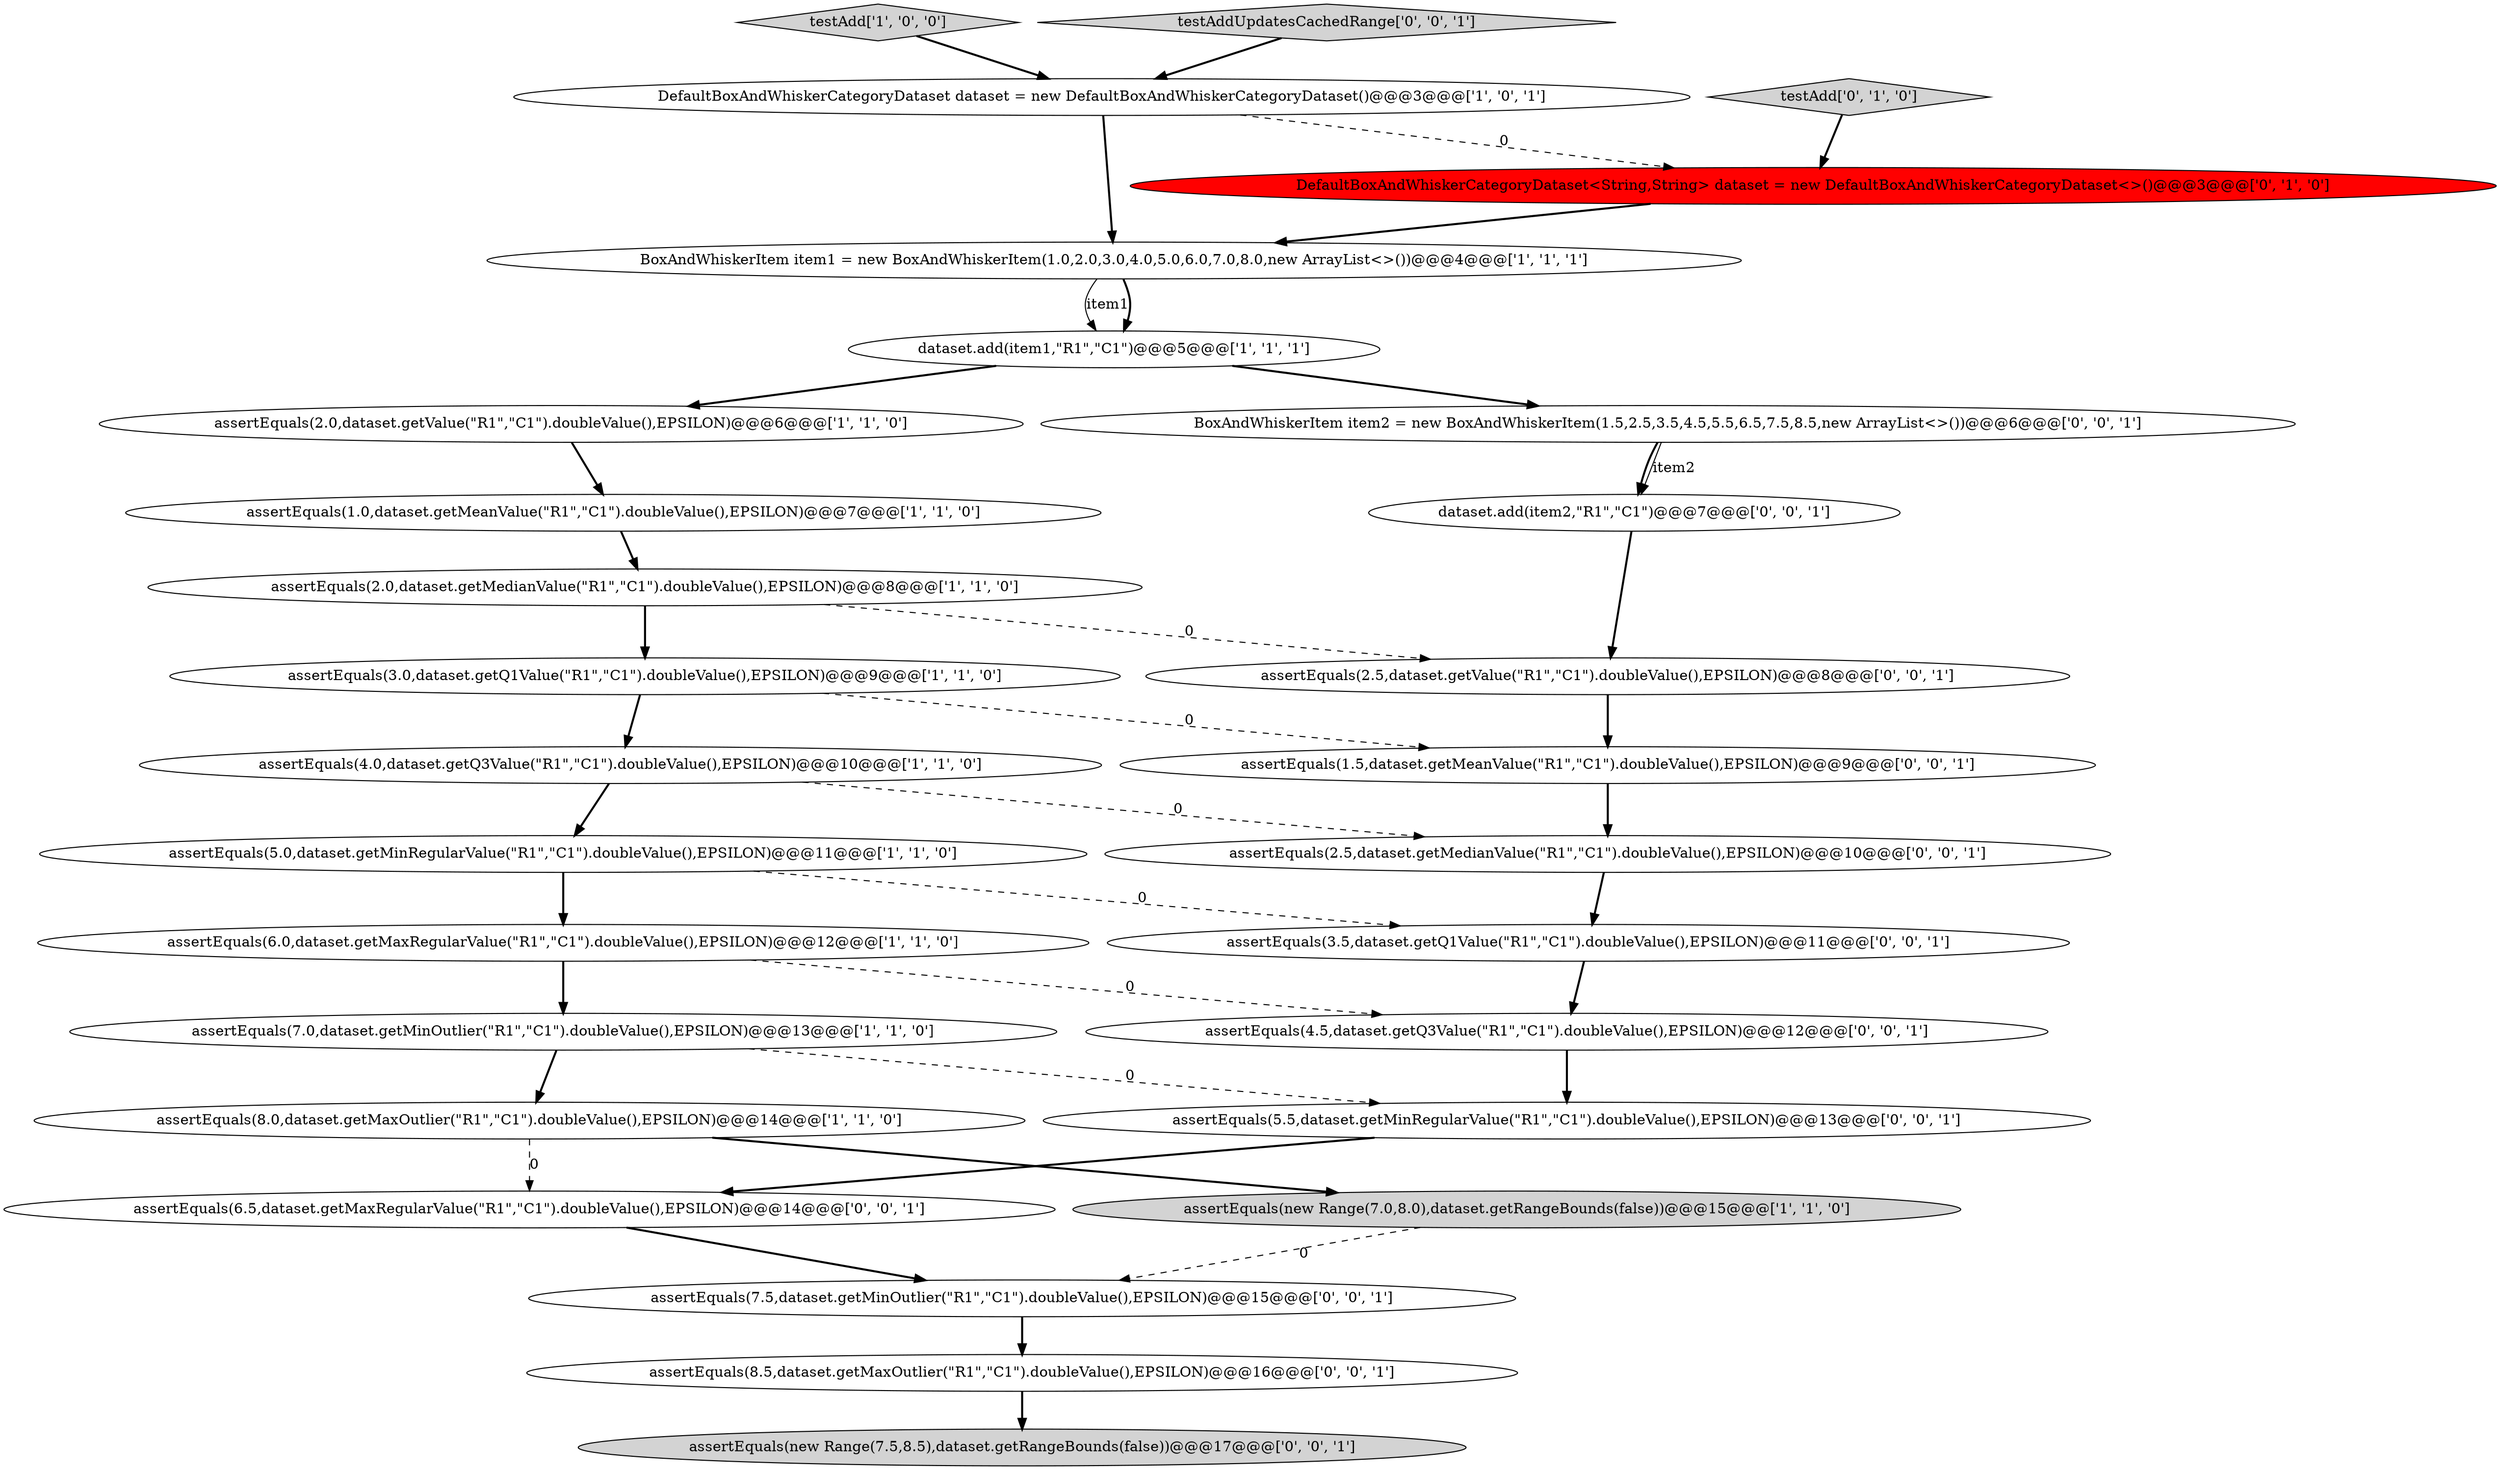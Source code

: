 digraph {
13 [style = filled, label = "assertEquals(4.0,dataset.getQ3Value(\"R1\",\"C1\").doubleValue(),EPSILON)@@@10@@@['1', '1', '0']", fillcolor = white, shape = ellipse image = "AAA0AAABBB1BBB"];
3 [style = filled, label = "BoxAndWhiskerItem item1 = new BoxAndWhiskerItem(1.0,2.0,3.0,4.0,5.0,6.0,7.0,8.0,new ArrayList<>())@@@4@@@['1', '1', '1']", fillcolor = white, shape = ellipse image = "AAA0AAABBB1BBB"];
5 [style = filled, label = "assertEquals(2.0,dataset.getValue(\"R1\",\"C1\").doubleValue(),EPSILON)@@@6@@@['1', '1', '0']", fillcolor = white, shape = ellipse image = "AAA0AAABBB1BBB"];
12 [style = filled, label = "assertEquals(6.0,dataset.getMaxRegularValue(\"R1\",\"C1\").doubleValue(),EPSILON)@@@12@@@['1', '1', '0']", fillcolor = white, shape = ellipse image = "AAA0AAABBB1BBB"];
21 [style = filled, label = "assertEquals(7.5,dataset.getMinOutlier(\"R1\",\"C1\").doubleValue(),EPSILON)@@@15@@@['0', '0', '1']", fillcolor = white, shape = ellipse image = "AAA0AAABBB3BBB"];
1 [style = filled, label = "testAdd['1', '0', '0']", fillcolor = lightgray, shape = diamond image = "AAA0AAABBB1BBB"];
28 [style = filled, label = "assertEquals(new Range(7.5,8.5),dataset.getRangeBounds(false))@@@17@@@['0', '0', '1']", fillcolor = lightgray, shape = ellipse image = "AAA0AAABBB3BBB"];
18 [style = filled, label = "assertEquals(1.5,dataset.getMeanValue(\"R1\",\"C1\").doubleValue(),EPSILON)@@@9@@@['0', '0', '1']", fillcolor = white, shape = ellipse image = "AAA0AAABBB3BBB"];
17 [style = filled, label = "assertEquals(5.5,dataset.getMinRegularValue(\"R1\",\"C1\").doubleValue(),EPSILON)@@@13@@@['0', '0', '1']", fillcolor = white, shape = ellipse image = "AAA0AAABBB3BBB"];
26 [style = filled, label = "testAddUpdatesCachedRange['0', '0', '1']", fillcolor = lightgray, shape = diamond image = "AAA0AAABBB3BBB"];
19 [style = filled, label = "assertEquals(3.5,dataset.getQ1Value(\"R1\",\"C1\").doubleValue(),EPSILON)@@@11@@@['0', '0', '1']", fillcolor = white, shape = ellipse image = "AAA0AAABBB3BBB"];
2 [style = filled, label = "DefaultBoxAndWhiskerCategoryDataset dataset = new DefaultBoxAndWhiskerCategoryDataset()@@@3@@@['1', '0', '1']", fillcolor = white, shape = ellipse image = "AAA0AAABBB1BBB"];
8 [style = filled, label = "assertEquals(3.0,dataset.getQ1Value(\"R1\",\"C1\").doubleValue(),EPSILON)@@@9@@@['1', '1', '0']", fillcolor = white, shape = ellipse image = "AAA0AAABBB1BBB"];
10 [style = filled, label = "assertEquals(2.0,dataset.getMedianValue(\"R1\",\"C1\").doubleValue(),EPSILON)@@@8@@@['1', '1', '0']", fillcolor = white, shape = ellipse image = "AAA0AAABBB1BBB"];
24 [style = filled, label = "BoxAndWhiskerItem item2 = new BoxAndWhiskerItem(1.5,2.5,3.5,4.5,5.5,6.5,7.5,8.5,new ArrayList<>())@@@6@@@['0', '0', '1']", fillcolor = white, shape = ellipse image = "AAA0AAABBB3BBB"];
7 [style = filled, label = "dataset.add(item1,\"R1\",\"C1\")@@@5@@@['1', '1', '1']", fillcolor = white, shape = ellipse image = "AAA0AAABBB1BBB"];
16 [style = filled, label = "assertEquals(2.5,dataset.getMedianValue(\"R1\",\"C1\").doubleValue(),EPSILON)@@@10@@@['0', '0', '1']", fillcolor = white, shape = ellipse image = "AAA0AAABBB3BBB"];
22 [style = filled, label = "dataset.add(item2,\"R1\",\"C1\")@@@7@@@['0', '0', '1']", fillcolor = white, shape = ellipse image = "AAA0AAABBB3BBB"];
14 [style = filled, label = "testAdd['0', '1', '0']", fillcolor = lightgray, shape = diamond image = "AAA0AAABBB2BBB"];
25 [style = filled, label = "assertEquals(6.5,dataset.getMaxRegularValue(\"R1\",\"C1\").doubleValue(),EPSILON)@@@14@@@['0', '0', '1']", fillcolor = white, shape = ellipse image = "AAA0AAABBB3BBB"];
0 [style = filled, label = "assertEquals(8.0,dataset.getMaxOutlier(\"R1\",\"C1\").doubleValue(),EPSILON)@@@14@@@['1', '1', '0']", fillcolor = white, shape = ellipse image = "AAA0AAABBB1BBB"];
27 [style = filled, label = "assertEquals(4.5,dataset.getQ3Value(\"R1\",\"C1\").doubleValue(),EPSILON)@@@12@@@['0', '0', '1']", fillcolor = white, shape = ellipse image = "AAA0AAABBB3BBB"];
20 [style = filled, label = "assertEquals(2.5,dataset.getValue(\"R1\",\"C1\").doubleValue(),EPSILON)@@@8@@@['0', '0', '1']", fillcolor = white, shape = ellipse image = "AAA0AAABBB3BBB"];
6 [style = filled, label = "assertEquals(5.0,dataset.getMinRegularValue(\"R1\",\"C1\").doubleValue(),EPSILON)@@@11@@@['1', '1', '0']", fillcolor = white, shape = ellipse image = "AAA0AAABBB1BBB"];
4 [style = filled, label = "assertEquals(1.0,dataset.getMeanValue(\"R1\",\"C1\").doubleValue(),EPSILON)@@@7@@@['1', '1', '0']", fillcolor = white, shape = ellipse image = "AAA0AAABBB1BBB"];
15 [style = filled, label = "DefaultBoxAndWhiskerCategoryDataset<String,String> dataset = new DefaultBoxAndWhiskerCategoryDataset<>()@@@3@@@['0', '1', '0']", fillcolor = red, shape = ellipse image = "AAA1AAABBB2BBB"];
9 [style = filled, label = "assertEquals(7.0,dataset.getMinOutlier(\"R1\",\"C1\").doubleValue(),EPSILON)@@@13@@@['1', '1', '0']", fillcolor = white, shape = ellipse image = "AAA0AAABBB1BBB"];
23 [style = filled, label = "assertEquals(8.5,dataset.getMaxOutlier(\"R1\",\"C1\").doubleValue(),EPSILON)@@@16@@@['0', '0', '1']", fillcolor = white, shape = ellipse image = "AAA0AAABBB3BBB"];
11 [style = filled, label = "assertEquals(new Range(7.0,8.0),dataset.getRangeBounds(false))@@@15@@@['1', '1', '0']", fillcolor = lightgray, shape = ellipse image = "AAA0AAABBB1BBB"];
4->10 [style = bold, label=""];
17->25 [style = bold, label=""];
9->0 [style = bold, label=""];
2->3 [style = bold, label=""];
0->11 [style = bold, label=""];
16->19 [style = bold, label=""];
12->9 [style = bold, label=""];
15->3 [style = bold, label=""];
24->22 [style = bold, label=""];
24->22 [style = solid, label="item2"];
2->15 [style = dashed, label="0"];
23->28 [style = bold, label=""];
20->18 [style = bold, label=""];
26->2 [style = bold, label=""];
7->24 [style = bold, label=""];
7->5 [style = bold, label=""];
3->7 [style = solid, label="item1"];
0->25 [style = dashed, label="0"];
10->8 [style = bold, label=""];
22->20 [style = bold, label=""];
3->7 [style = bold, label=""];
19->27 [style = bold, label=""];
9->17 [style = dashed, label="0"];
5->4 [style = bold, label=""];
6->19 [style = dashed, label="0"];
12->27 [style = dashed, label="0"];
27->17 [style = bold, label=""];
10->20 [style = dashed, label="0"];
8->18 [style = dashed, label="0"];
14->15 [style = bold, label=""];
1->2 [style = bold, label=""];
13->6 [style = bold, label=""];
11->21 [style = dashed, label="0"];
25->21 [style = bold, label=""];
6->12 [style = bold, label=""];
8->13 [style = bold, label=""];
13->16 [style = dashed, label="0"];
21->23 [style = bold, label=""];
18->16 [style = bold, label=""];
}
